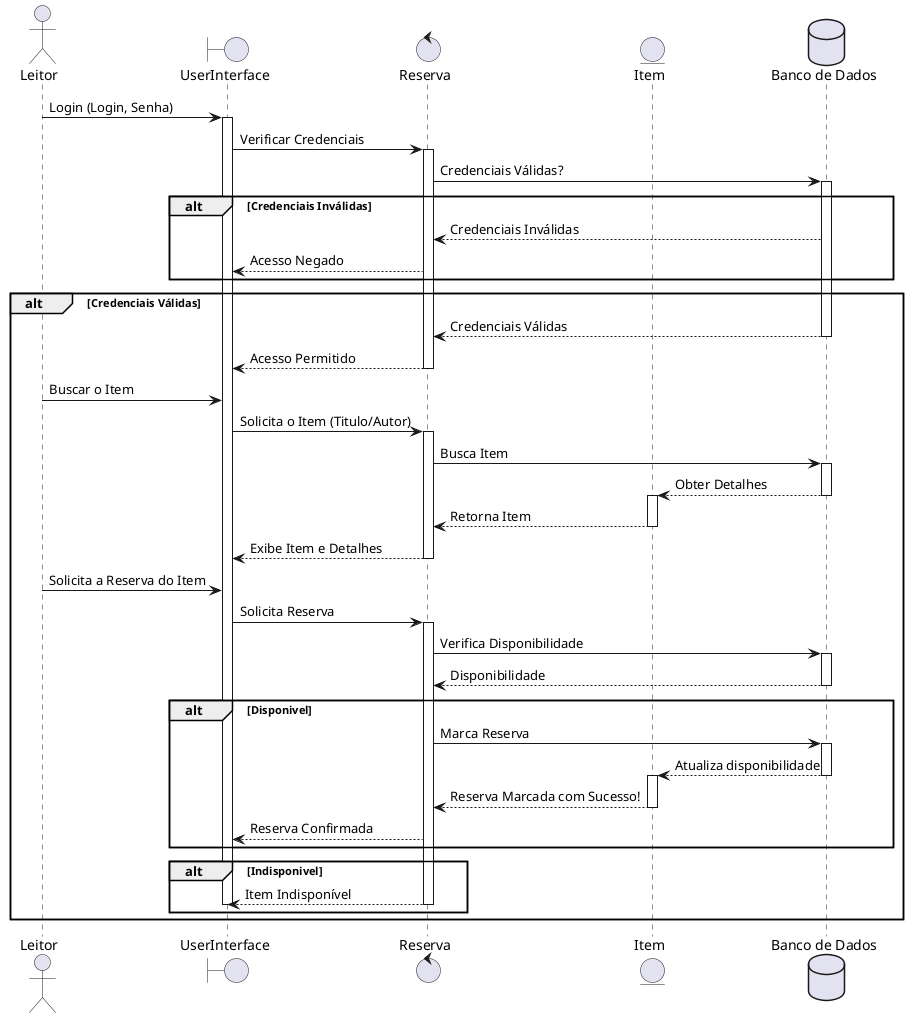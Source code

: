 @startuml SequenceDiagram
actor Leitor
boundary UserInterface
control "Reserva" as control
entity Item as Item
database "Banco de Dados" as BD

Leitor -> UserInterface: Login (Login, Senha)
activate UserInterface
UserInterface -> control: Verificar Credenciais
activate control
control -> BD: Credenciais Válidas?
activate BD
alt Credenciais Inválidas
    BD --> control: Credenciais Inválidas
    control --> UserInterface: Acesso Negado
end
alt Credenciais Válidas
    BD --> control: Credenciais Válidas
    deactivate BD
    control --> UserInterface: Acesso Permitido
    deactivate control
    Leitor -> UserInterface: Buscar o Item
    UserInterface -> control: Solicita o Item (Titulo/Autor)
    activate control
    control -> BD: Busca Item
    activate BD
    BD --> Item: Obter Detalhes
    deactivate BD
    activate Item
    Item --> control: Retorna Item
    deactivate Item
    control --> UserInterface: Exibe Item e Detalhes
    deactivate control
    Leitor -> UserInterface: Solicita a Reserva do Item
    UserInterface -> control: Solicita Reserva
    activate control
    control -> BD: Verifica Disponibilidade
    activate BD
    BD --> control: Disponibilidade
    deactivate BD
    alt Disponivel
        control -> BD: Marca Reserva
        activate BD
        BD --> Item: Atualiza disponibilidade
        deactivate BD
        activate Item
        Item --> control: Reserva Marcada com Sucesso!
        deactivate Item
        control --> UserInterface: Reserva Confirmada
    end
    alt Indisponivel
        control --> UserInterface: Item Indisponível
        deactivate control
        deactivate UserInterface
    end
end
@enduml